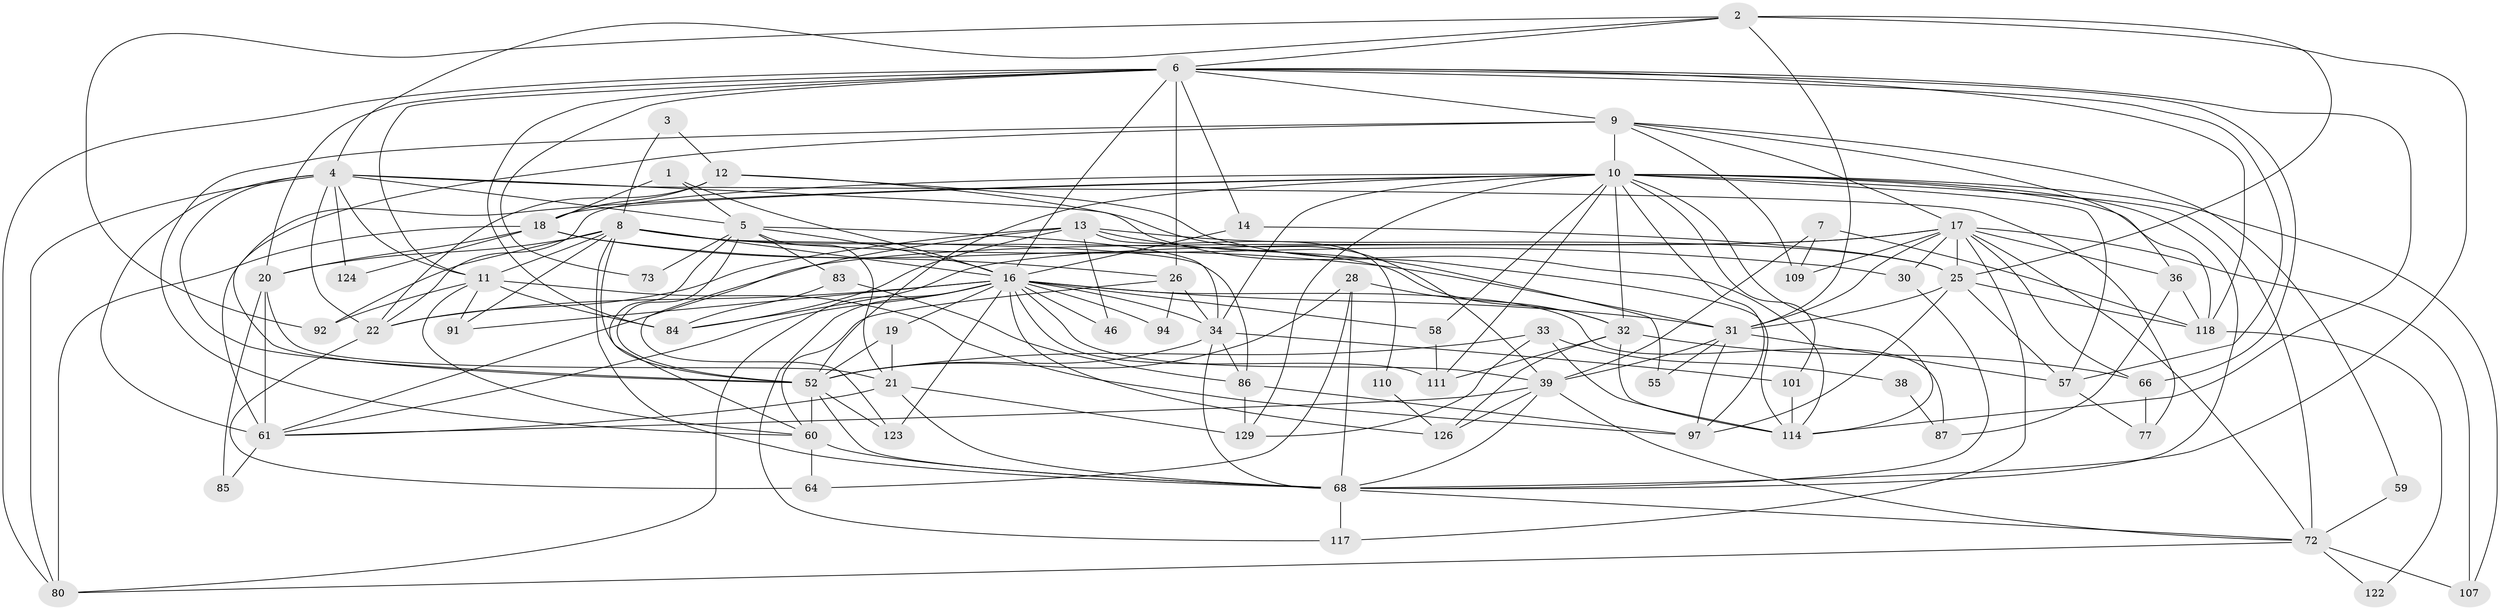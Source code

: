 // original degree distribution, {3: 0.2517985611510791, 2: 0.14388489208633093, 4: 0.2949640287769784, 7: 0.04316546762589928, 5: 0.1510791366906475, 6: 0.10071942446043165, 8: 0.014388489208633094}
// Generated by graph-tools (version 1.1) at 2025/18/03/04/25 18:18:51]
// undirected, 69 vertices, 193 edges
graph export_dot {
graph [start="1"]
  node [color=gray90,style=filled];
  1;
  2 [super="+53"];
  3;
  4 [super="+40"];
  5 [super="+108+15"];
  6 [super="+27+48"];
  7;
  8 [super="+93+51"];
  9 [super="+103+70+35"];
  10 [super="+23+49"];
  11 [super="+45+56"];
  12 [super="+106"];
  13 [super="+71"];
  14;
  16 [super="+136+100+43+29"];
  17 [super="+135+82+63"];
  18 [super="+47"];
  19 [super="+24"];
  20 [super="+121"];
  21 [super="+130"];
  22 [super="+115"];
  25 [super="+81+54"];
  26 [super="+41+65"];
  28;
  30;
  31 [super="+50"];
  32 [super="+116"];
  33 [super="+125"];
  34 [super="+44"];
  36;
  38;
  39 [super="+42+62"];
  46;
  52 [super="+95"];
  55;
  57 [super="+119"];
  58;
  59;
  60 [super="+98"];
  61 [super="+105"];
  64;
  66 [super="+88+79"];
  68 [super="+75+132"];
  72 [super="+78"];
  73;
  77;
  80;
  83 [super="+89"];
  84;
  85;
  86 [super="+96"];
  87;
  91;
  92;
  94;
  97 [super="+102"];
  101;
  107;
  109;
  110;
  111;
  114;
  117;
  118 [super="+133"];
  122;
  123;
  124;
  126;
  129;
  1 -- 18;
  1 -- 16;
  1 -- 5;
  2 -- 68;
  2 -- 92;
  2 -- 4;
  2 -- 6;
  2 -- 25;
  2 -- 31;
  3 -- 12;
  3 -- 8;
  4 -- 11 [weight=2];
  4 -- 77;
  4 -- 80;
  4 -- 114;
  4 -- 52;
  4 -- 22;
  4 -- 124;
  4 -- 61;
  4 -- 5;
  5 -- 73;
  5 -- 16;
  5 -- 83;
  5 -- 34;
  5 -- 21;
  5 -- 52;
  5 -- 60;
  6 -- 26 [weight=2];
  6 -- 73;
  6 -- 9;
  6 -- 114;
  6 -- 66;
  6 -- 11;
  6 -- 16;
  6 -- 80;
  6 -- 20;
  6 -- 84;
  6 -- 118;
  6 -- 14;
  6 -- 57;
  7 -- 109;
  7 -- 39;
  7 -- 118;
  8 -- 92;
  8 -- 20;
  8 -- 86;
  8 -- 91;
  8 -- 30;
  8 -- 16;
  8 -- 32;
  8 -- 68;
  8 -- 52;
  8 -- 11;
  9 -- 109;
  9 -- 36;
  9 -- 17;
  9 -- 10 [weight=2];
  9 -- 60;
  9 -- 52;
  9 -- 59;
  10 -- 111;
  10 -- 129;
  10 -- 101;
  10 -- 72;
  10 -- 22;
  10 -- 118;
  10 -- 58;
  10 -- 61;
  10 -- 52;
  10 -- 57;
  10 -- 32;
  10 -- 97;
  10 -- 34 [weight=2];
  10 -- 68;
  10 -- 107;
  10 -- 18;
  10 -- 114;
  11 -- 91;
  11 -- 60;
  11 -- 97;
  11 -- 84;
  11 -- 92;
  12 -- 114;
  12 -- 39;
  12 -- 22;
  12 -- 18;
  13 -- 46;
  13 -- 110;
  13 -- 123;
  13 -- 84;
  13 -- 55;
  13 -- 25;
  13 -- 22;
  14 -- 16;
  14 -- 25;
  16 -- 39;
  16 -- 91;
  16 -- 111;
  16 -- 34;
  16 -- 94;
  16 -- 31;
  16 -- 61;
  16 -- 46;
  16 -- 80;
  16 -- 19;
  16 -- 117;
  16 -- 87;
  16 -- 58;
  16 -- 123;
  16 -- 126;
  16 -- 22 [weight=2];
  17 -- 25;
  17 -- 36;
  17 -- 117;
  17 -- 30;
  17 -- 72;
  17 -- 66 [weight=2];
  17 -- 84;
  17 -- 109;
  17 -- 107;
  17 -- 61;
  17 -- 31;
  18 -- 31;
  18 -- 124;
  18 -- 20;
  18 -- 80;
  18 -- 26;
  19 -- 52;
  19 -- 21;
  20 -- 85;
  20 -- 61;
  20 -- 21;
  21 -- 68;
  21 -- 61;
  21 -- 129;
  22 -- 64;
  25 -- 57;
  25 -- 97;
  25 -- 31;
  25 -- 118 [weight=2];
  26 -- 34 [weight=2];
  26 -- 60;
  26 -- 94;
  28 -- 52;
  28 -- 64;
  28 -- 32;
  28 -- 68;
  30 -- 68;
  31 -- 55;
  31 -- 57;
  31 -- 97;
  31 -- 39;
  32 -- 126;
  32 -- 66 [weight=2];
  32 -- 111;
  32 -- 114;
  33 -- 52 [weight=2];
  33 -- 114;
  33 -- 129;
  33 -- 38;
  34 -- 52;
  34 -- 101;
  34 -- 86;
  34 -- 68;
  36 -- 118;
  36 -- 87;
  38 -- 87;
  39 -- 68;
  39 -- 61;
  39 -- 126;
  39 -- 72;
  52 -- 123;
  52 -- 68;
  52 -- 60;
  57 -- 77;
  58 -- 111;
  59 -- 72;
  60 -- 64;
  60 -- 68;
  61 -- 85;
  66 -- 77;
  68 -- 117;
  68 -- 72;
  72 -- 122;
  72 -- 80;
  72 -- 107;
  83 -- 84;
  83 -- 86;
  86 -- 129 [weight=2];
  86 -- 97;
  101 -- 114;
  110 -- 126;
  118 -- 122;
}
